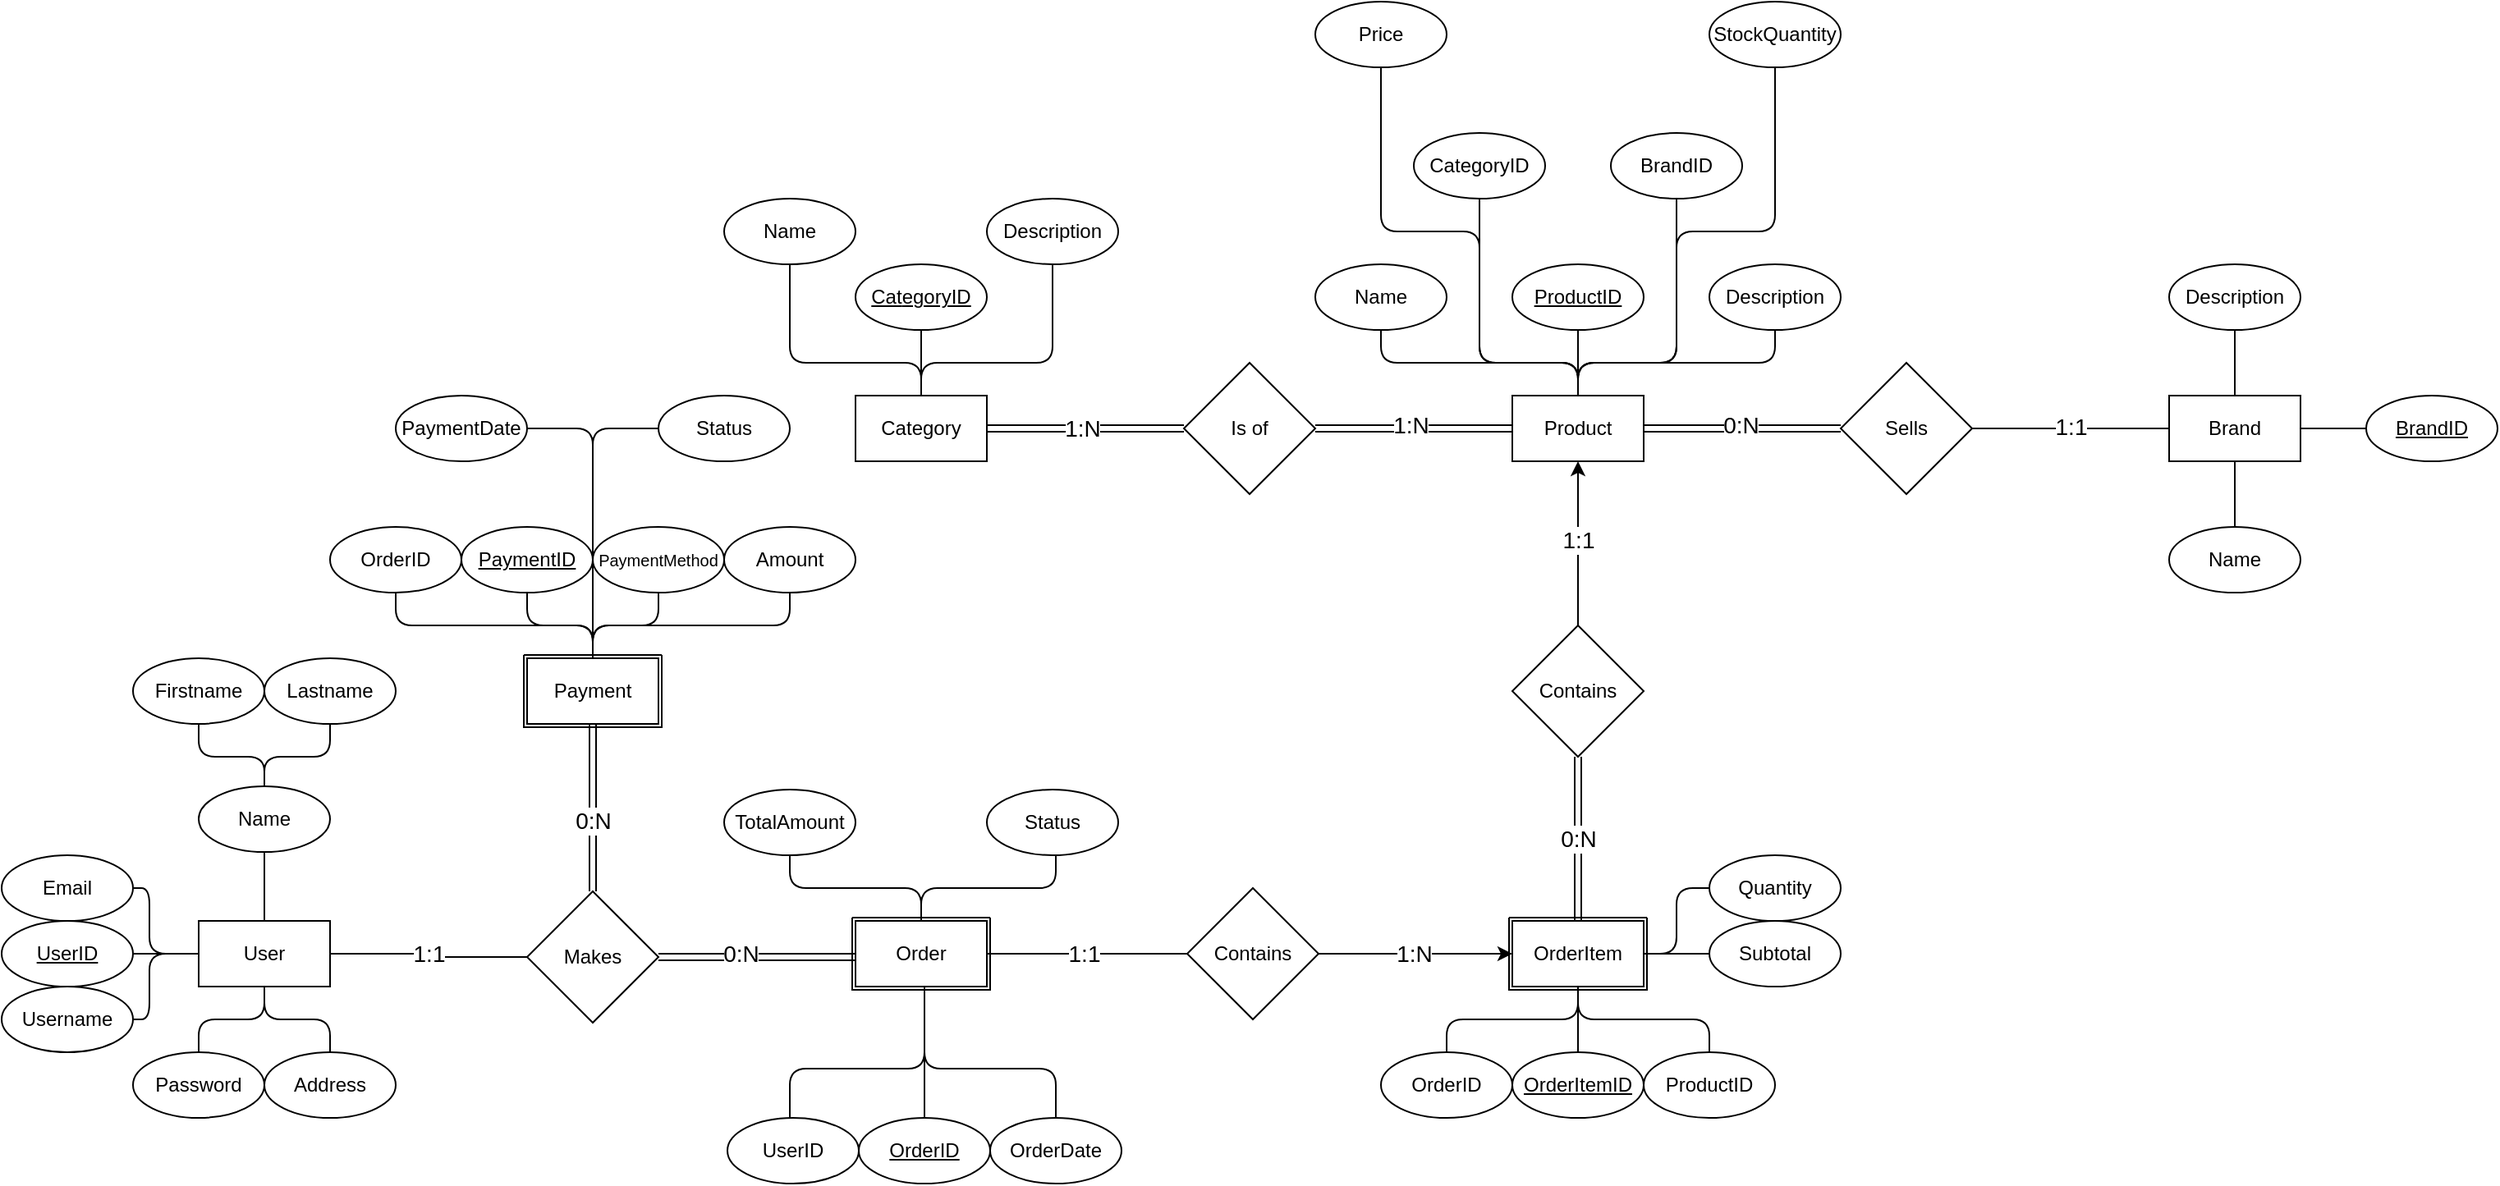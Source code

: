 <mxfile version="26.2.14">
  <diagram name="Page-1" id="viLh9X61BBIF7k07UbUM">
    <mxGraphModel dx="1042" dy="527" grid="1" gridSize="10" guides="1" tooltips="1" connect="1" arrows="1" fold="1" page="1" pageScale="1" pageWidth="1920" pageHeight="1200" math="0" shadow="0">
      <root>
        <mxCell id="0" />
        <mxCell id="1" parent="0" />
        <mxCell id="RrWGtmdC04Ay6vht-ITu-93" value="" style="swimlane;startSize=0;" parent="1" vertex="1">
          <mxGeometry x="318" y="398" width="84" height="44" as="geometry">
            <mxRectangle x="1220" y="230" width="50" height="40" as="alternateBounds" />
          </mxGeometry>
        </mxCell>
        <mxCell id="RrWGtmdC04Ay6vht-ITu-144" style="edgeStyle=orthogonalEdgeStyle;rounded=0;orthogonalLoop=1;jettySize=auto;html=1;shape=link;" parent="1" source="RrWGtmdC04Ay6vht-ITu-104" target="RrWGtmdC04Ay6vht-ITu-137" edge="1">
          <mxGeometry relative="1" as="geometry">
            <Array as="points">
              <mxPoint x="1060" y="260" />
              <mxPoint x="1060" y="260" />
            </Array>
          </mxGeometry>
        </mxCell>
        <mxCell id="RrWGtmdC04Ay6vht-ITu-146" value="&lt;span style=&quot;font-size: 14px;&quot;&gt;0:N&lt;/span&gt;" style="edgeLabel;html=1;align=center;verticalAlign=middle;resizable=0;points=[];" parent="RrWGtmdC04Ay6vht-ITu-144" connectable="0" vertex="1">
          <mxGeometry x="-0.017" y="2" relative="1" as="geometry">
            <mxPoint as="offset" />
          </mxGeometry>
        </mxCell>
        <mxCell id="RrWGtmdC04Ay6vht-ITu-104" value="Product" style="rounded=0;whiteSpace=wrap;html=1;" parent="1" vertex="1">
          <mxGeometry x="920" y="240" width="80" height="40" as="geometry" />
        </mxCell>
        <mxCell id="RrWGtmdC04Ay6vht-ITu-105" value="Category" style="rounded=0;whiteSpace=wrap;html=1;" parent="1" vertex="1">
          <mxGeometry x="520" y="240" width="80" height="40" as="geometry" />
        </mxCell>
        <mxCell id="RrWGtmdC04Ay6vht-ITu-145" style="edgeStyle=orthogonalEdgeStyle;rounded=0;orthogonalLoop=1;jettySize=auto;html=1;endArrow=none;startFill=0;" parent="1" source="RrWGtmdC04Ay6vht-ITu-106" target="RrWGtmdC04Ay6vht-ITu-137" edge="1">
          <mxGeometry relative="1" as="geometry">
            <Array as="points">
              <mxPoint x="1250" y="260" />
              <mxPoint x="1250" y="260" />
            </Array>
          </mxGeometry>
        </mxCell>
        <mxCell id="RrWGtmdC04Ay6vht-ITu-147" value="&lt;font style=&quot;font-size: 14px;&quot;&gt;1:1&lt;/font&gt;" style="edgeLabel;html=1;align=center;verticalAlign=middle;resizable=0;points=[];" parent="RrWGtmdC04Ay6vht-ITu-145" connectable="0" vertex="1">
          <mxGeometry x="-0.001" y="-1" relative="1" as="geometry">
            <mxPoint as="offset" />
          </mxGeometry>
        </mxCell>
        <mxCell id="RrWGtmdC04Ay6vht-ITu-106" value="Brand" style="rounded=0;whiteSpace=wrap;html=1;" parent="1" vertex="1">
          <mxGeometry x="1320" y="240" width="80" height="40" as="geometry" />
        </mxCell>
        <mxCell id="RrWGtmdC04Ay6vht-ITu-107" value="User" style="rounded=0;whiteSpace=wrap;html=1;" parent="1" vertex="1">
          <mxGeometry x="120" y="560" width="80" height="40" as="geometry" />
        </mxCell>
        <mxCell id="RrWGtmdC04Ay6vht-ITu-108" value="Payment" style="rounded=0;whiteSpace=wrap;html=1;" parent="1" vertex="1">
          <mxGeometry x="320" y="400" width="80" height="40" as="geometry" />
        </mxCell>
        <mxCell id="RrWGtmdC04Ay6vht-ITu-112" style="edgeStyle=orthogonalEdgeStyle;rounded=0;orthogonalLoop=1;jettySize=auto;html=1;endArrow=none;startFill=0;" parent="1" source="RrWGtmdC04Ay6vht-ITu-115" target="RrWGtmdC04Ay6vht-ITu-114" edge="1">
          <mxGeometry relative="1" as="geometry">
            <mxPoint x="850" y="740" as="targetPoint" />
          </mxGeometry>
        </mxCell>
        <mxCell id="RrWGtmdC04Ay6vht-ITu-113" value="&lt;font style=&quot;font-size: 14px;&quot;&gt;1:1&lt;/font&gt;" style="edgeLabel;html=1;align=center;verticalAlign=middle;resizable=0;points=[];" parent="RrWGtmdC04Ay6vht-ITu-112" connectable="0" vertex="1">
          <mxGeometry x="-0.22" y="2" relative="1" as="geometry">
            <mxPoint x="11" y="2" as="offset" />
          </mxGeometry>
        </mxCell>
        <mxCell id="RrWGtmdC04Ay6vht-ITu-126" style="edgeStyle=orthogonalEdgeStyle;rounded=0;orthogonalLoop=1;jettySize=auto;html=1;" parent="1" source="RrWGtmdC04Ay6vht-ITu-114" target="RrWGtmdC04Ay6vht-ITu-109" edge="1">
          <mxGeometry relative="1" as="geometry" />
        </mxCell>
        <mxCell id="RrWGtmdC04Ay6vht-ITu-143" value="&lt;font style=&quot;font-size: 14px;&quot;&gt;1:N&lt;/font&gt;" style="edgeLabel;html=1;align=center;verticalAlign=middle;resizable=0;points=[];" parent="RrWGtmdC04Ay6vht-ITu-126" connectable="0" vertex="1">
          <mxGeometry x="-0.016" y="4" relative="1" as="geometry">
            <mxPoint y="4" as="offset" />
          </mxGeometry>
        </mxCell>
        <mxCell id="RrWGtmdC04Ay6vht-ITu-114" value="Contains" style="rhombus;whiteSpace=wrap;html=1;" parent="1" vertex="1">
          <mxGeometry x="722" y="540" width="80" height="80" as="geometry" />
        </mxCell>
        <mxCell id="RrWGtmdC04Ay6vht-ITu-115" value="Order" style="rounded=0;whiteSpace=wrap;html=1;" parent="1" vertex="1">
          <mxGeometry x="520" y="560" width="80" height="40" as="geometry" />
        </mxCell>
        <mxCell id="RrWGtmdC04Ay6vht-ITu-116" value="" style="swimlane;startSize=0;" parent="1" vertex="1">
          <mxGeometry x="918" y="558" width="84" height="44" as="geometry" />
        </mxCell>
        <mxCell id="RrWGtmdC04Ay6vht-ITu-109" value="OrderItem" style="rounded=0;whiteSpace=wrap;html=1;" parent="RrWGtmdC04Ay6vht-ITu-116" vertex="1">
          <mxGeometry x="2" y="2" width="80" height="40" as="geometry" />
        </mxCell>
        <mxCell id="RrWGtmdC04Ay6vht-ITu-117" value="" style="swimlane;startSize=0;" parent="1" vertex="1">
          <mxGeometry x="518" y="558" width="84" height="44" as="geometry">
            <mxRectangle x="1220" y="230" width="50" height="40" as="alternateBounds" />
          </mxGeometry>
        </mxCell>
        <mxCell id="RrWGtmdC04Ay6vht-ITu-123" style="edgeStyle=orthogonalEdgeStyle;rounded=0;orthogonalLoop=1;jettySize=auto;html=1;shape=link;" parent="1" source="RrWGtmdC04Ay6vht-ITu-118" target="RrWGtmdC04Ay6vht-ITu-115" edge="1">
          <mxGeometry relative="1" as="geometry">
            <Array as="points">
              <mxPoint x="490" y="582" />
              <mxPoint x="490" y="582" />
            </Array>
          </mxGeometry>
        </mxCell>
        <mxCell id="RrWGtmdC04Ay6vht-ITu-124" value="&lt;font style=&quot;font-size: 14px;&quot;&gt;0:N&lt;/font&gt;" style="edgeLabel;html=1;align=center;verticalAlign=middle;resizable=0;points=[];" parent="RrWGtmdC04Ay6vht-ITu-123" connectable="0" vertex="1">
          <mxGeometry x="-0.001" y="1" relative="1" as="geometry">
            <mxPoint x="-10" y="-1" as="offset" />
          </mxGeometry>
        </mxCell>
        <mxCell id="RrWGtmdC04Ay6vht-ITu-131" style="edgeStyle=orthogonalEdgeStyle;rounded=0;orthogonalLoop=1;jettySize=auto;html=1;shape=link;" parent="1" source="RrWGtmdC04Ay6vht-ITu-118" target="RrWGtmdC04Ay6vht-ITu-108" edge="1">
          <mxGeometry relative="1" as="geometry" />
        </mxCell>
        <mxCell id="RrWGtmdC04Ay6vht-ITu-132" value="&lt;font style=&quot;font-size: 14px;&quot;&gt;0&lt;/font&gt;&lt;span style=&quot;font-size: 14px; background-color: light-dark(#ffffff, var(--ge-dark-color, #121212)); color: light-dark(rgb(0, 0, 0), rgb(255, 255, 255));&quot;&gt;:N&lt;/span&gt;" style="edgeLabel;html=1;align=center;verticalAlign=middle;resizable=0;points=[];" parent="RrWGtmdC04Ay6vht-ITu-131" connectable="0" vertex="1">
          <mxGeometry x="-0.008" y="1" relative="1" as="geometry">
            <mxPoint x="1" y="7" as="offset" />
          </mxGeometry>
        </mxCell>
        <mxCell id="RrWGtmdC04Ay6vht-ITu-118" value="Makes" style="rhombus;whiteSpace=wrap;html=1;" parent="1" vertex="1">
          <mxGeometry x="320" y="542" width="80" height="80" as="geometry" />
        </mxCell>
        <mxCell id="RrWGtmdC04Ay6vht-ITu-119" style="edgeStyle=orthogonalEdgeStyle;rounded=0;orthogonalLoop=1;jettySize=auto;html=1;endArrow=none;startFill=0;" parent="1" source="RrWGtmdC04Ay6vht-ITu-107" target="RrWGtmdC04Ay6vht-ITu-118" edge="1">
          <mxGeometry relative="1" as="geometry" />
        </mxCell>
        <mxCell id="RrWGtmdC04Ay6vht-ITu-120" value="&lt;font style=&quot;font-size: 14px;&quot;&gt;1:1&lt;/font&gt;" style="edgeLabel;html=1;align=center;verticalAlign=middle;resizable=0;points=[];" parent="RrWGtmdC04Ay6vht-ITu-119" connectable="0" vertex="1">
          <mxGeometry x="0.028" y="-2" relative="1" as="geometry">
            <mxPoint x="-1" y="-4" as="offset" />
          </mxGeometry>
        </mxCell>
        <mxCell id="RrWGtmdC04Ay6vht-ITu-134" style="edgeStyle=orthogonalEdgeStyle;rounded=0;orthogonalLoop=1;jettySize=auto;html=1;endArrow=none;startFill=0;shape=link;" parent="1" source="RrWGtmdC04Ay6vht-ITu-109" target="RrWGtmdC04Ay6vht-ITu-133" edge="1">
          <mxGeometry relative="1" as="geometry" />
        </mxCell>
        <mxCell id="RrWGtmdC04Ay6vht-ITu-229" value="&lt;font style=&quot;font-size: 14px;&quot;&gt;0:N&lt;/font&gt;" style="edgeLabel;html=1;align=center;verticalAlign=middle;resizable=0;points=[];" parent="RrWGtmdC04Ay6vht-ITu-134" connectable="0" vertex="1">
          <mxGeometry x="0.004" relative="1" as="geometry">
            <mxPoint as="offset" />
          </mxGeometry>
        </mxCell>
        <mxCell id="RrWGtmdC04Ay6vht-ITu-135" style="edgeStyle=orthogonalEdgeStyle;rounded=0;orthogonalLoop=1;jettySize=auto;html=1;" parent="1" source="RrWGtmdC04Ay6vht-ITu-133" target="RrWGtmdC04Ay6vht-ITu-104" edge="1">
          <mxGeometry relative="1" as="geometry" />
        </mxCell>
        <mxCell id="RrWGtmdC04Ay6vht-ITu-230" value="&lt;font style=&quot;font-size: 14px;&quot;&gt;1:1&lt;/font&gt;" style="edgeLabel;html=1;align=center;verticalAlign=middle;resizable=0;points=[];" parent="RrWGtmdC04Ay6vht-ITu-135" connectable="0" vertex="1">
          <mxGeometry x="0.049" relative="1" as="geometry">
            <mxPoint as="offset" />
          </mxGeometry>
        </mxCell>
        <mxCell id="RrWGtmdC04Ay6vht-ITu-133" value="Contains" style="rhombus;whiteSpace=wrap;html=1;" parent="1" vertex="1">
          <mxGeometry x="920" y="380" width="80" height="80" as="geometry" />
        </mxCell>
        <mxCell id="RrWGtmdC04Ay6vht-ITu-137" value="Sells" style="rhombus;whiteSpace=wrap;html=1;" parent="1" vertex="1">
          <mxGeometry x="1120" y="220" width="80" height="80" as="geometry" />
        </mxCell>
        <mxCell id="RrWGtmdC04Ay6vht-ITu-139" style="edgeStyle=orthogonalEdgeStyle;rounded=0;orthogonalLoop=1;jettySize=auto;html=1;endArrow=none;startFill=0;shape=link;" parent="1" source="RrWGtmdC04Ay6vht-ITu-138" target="RrWGtmdC04Ay6vht-ITu-104" edge="1">
          <mxGeometry relative="1" as="geometry" />
        </mxCell>
        <mxCell id="RrWGtmdC04Ay6vht-ITu-141" value="&lt;font style=&quot;font-size: 14px;&quot;&gt;1:N&lt;/font&gt;" style="edgeLabel;html=1;align=center;verticalAlign=middle;resizable=0;points=[];" parent="RrWGtmdC04Ay6vht-ITu-139" connectable="0" vertex="1">
          <mxGeometry x="-0.034" y="2" relative="1" as="geometry">
            <mxPoint as="offset" />
          </mxGeometry>
        </mxCell>
        <mxCell id="RrWGtmdC04Ay6vht-ITu-140" style="edgeStyle=orthogonalEdgeStyle;rounded=0;orthogonalLoop=1;jettySize=auto;html=1;shape=link;" parent="1" source="RrWGtmdC04Ay6vht-ITu-138" target="RrWGtmdC04Ay6vht-ITu-105" edge="1">
          <mxGeometry relative="1" as="geometry" />
        </mxCell>
        <mxCell id="RrWGtmdC04Ay6vht-ITu-142" value="&lt;font style=&quot;font-size: 14px;&quot;&gt;1:N&lt;/font&gt;" style="edgeLabel;html=1;align=center;verticalAlign=middle;resizable=0;points=[];" parent="RrWGtmdC04Ay6vht-ITu-140" connectable="0" vertex="1">
          <mxGeometry x="0.034" relative="1" as="geometry">
            <mxPoint as="offset" />
          </mxGeometry>
        </mxCell>
        <mxCell id="RrWGtmdC04Ay6vht-ITu-138" value="Is of" style="rhombus;whiteSpace=wrap;html=1;" parent="1" vertex="1">
          <mxGeometry x="720" y="220" width="80" height="80" as="geometry" />
        </mxCell>
        <mxCell id="RrWGtmdC04Ay6vht-ITu-154" style="edgeStyle=orthogonalEdgeStyle;rounded=1;orthogonalLoop=1;jettySize=auto;html=1;endArrow=none;startFill=0;curved=0;" parent="1" source="RrWGtmdC04Ay6vht-ITu-148" target="RrWGtmdC04Ay6vht-ITu-115" edge="1">
          <mxGeometry relative="1" as="geometry">
            <Array as="points">
              <mxPoint x="480" y="650" />
              <mxPoint x="562" y="650" />
            </Array>
          </mxGeometry>
        </mxCell>
        <mxCell id="RrWGtmdC04Ay6vht-ITu-148" value="UserID" style="ellipse;whiteSpace=wrap;html=1;" parent="1" vertex="1">
          <mxGeometry x="442" y="680" width="80" height="40" as="geometry" />
        </mxCell>
        <mxCell id="RrWGtmdC04Ay6vht-ITu-153" style="edgeStyle=orthogonalEdgeStyle;rounded=1;orthogonalLoop=1;jettySize=auto;html=1;endArrow=none;startFill=0;curved=0;" parent="1" source="RrWGtmdC04Ay6vht-ITu-149" target="RrWGtmdC04Ay6vht-ITu-115" edge="1">
          <mxGeometry relative="1" as="geometry">
            <mxPoint x="550" y="630" as="targetPoint" />
            <Array as="points">
              <mxPoint x="562" y="620" />
              <mxPoint x="562" y="620" />
            </Array>
          </mxGeometry>
        </mxCell>
        <mxCell id="RrWGtmdC04Ay6vht-ITu-149" value="&lt;u&gt;OrderID&lt;/u&gt;" style="ellipse;whiteSpace=wrap;html=1;" parent="1" vertex="1">
          <mxGeometry x="522" y="680" width="80" height="40" as="geometry" />
        </mxCell>
        <mxCell id="RrWGtmdC04Ay6vht-ITu-155" style="edgeStyle=orthogonalEdgeStyle;rounded=1;orthogonalLoop=1;jettySize=auto;html=1;endArrow=none;startFill=0;curved=0;" parent="1" source="RrWGtmdC04Ay6vht-ITu-150" target="RrWGtmdC04Ay6vht-ITu-115" edge="1">
          <mxGeometry relative="1" as="geometry">
            <Array as="points">
              <mxPoint x="642" y="650" />
              <mxPoint x="562" y="650" />
            </Array>
          </mxGeometry>
        </mxCell>
        <mxCell id="RrWGtmdC04Ay6vht-ITu-150" value="OrderDate" style="ellipse;whiteSpace=wrap;html=1;" parent="1" vertex="1">
          <mxGeometry x="602" y="680" width="80" height="40" as="geometry" />
        </mxCell>
        <mxCell id="RrWGtmdC04Ay6vht-ITu-157" style="edgeStyle=orthogonalEdgeStyle;rounded=1;orthogonalLoop=1;jettySize=auto;html=1;curved=0;endArrow=none;startFill=0;" parent="1" source="RrWGtmdC04Ay6vht-ITu-151" target="RrWGtmdC04Ay6vht-ITu-115" edge="1">
          <mxGeometry relative="1" as="geometry">
            <Array as="points">
              <mxPoint x="642" y="540" />
              <mxPoint x="560" y="540" />
            </Array>
          </mxGeometry>
        </mxCell>
        <mxCell id="RrWGtmdC04Ay6vht-ITu-151" value="Status" style="ellipse;whiteSpace=wrap;html=1;" parent="1" vertex="1">
          <mxGeometry x="600" y="480" width="80" height="40" as="geometry" />
        </mxCell>
        <mxCell id="RrWGtmdC04Ay6vht-ITu-156" style="edgeStyle=orthogonalEdgeStyle;rounded=1;orthogonalLoop=1;jettySize=auto;html=1;endArrow=none;startFill=0;curved=0;" parent="1" source="RrWGtmdC04Ay6vht-ITu-152" target="RrWGtmdC04Ay6vht-ITu-115" edge="1">
          <mxGeometry relative="1" as="geometry" />
        </mxCell>
        <mxCell id="RrWGtmdC04Ay6vht-ITu-152" value="TotalAmount" style="ellipse;whiteSpace=wrap;html=1;" parent="1" vertex="1">
          <mxGeometry x="440" y="480" width="80" height="40" as="geometry" />
        </mxCell>
        <mxCell id="RrWGtmdC04Ay6vht-ITu-170" style="edgeStyle=orthogonalEdgeStyle;rounded=1;orthogonalLoop=1;jettySize=auto;html=1;curved=0;endArrow=none;startFill=0;" parent="1" source="RrWGtmdC04Ay6vht-ITu-158" target="RrWGtmdC04Ay6vht-ITu-107" edge="1">
          <mxGeometry relative="1" as="geometry" />
        </mxCell>
        <mxCell id="RrWGtmdC04Ay6vht-ITu-158" value="&lt;u&gt;UserID&lt;/u&gt;" style="ellipse;whiteSpace=wrap;html=1;" parent="1" vertex="1">
          <mxGeometry y="560" width="80" height="40" as="geometry" />
        </mxCell>
        <mxCell id="RrWGtmdC04Ay6vht-ITu-172" style="edgeStyle=orthogonalEdgeStyle;rounded=1;orthogonalLoop=1;jettySize=auto;html=1;endArrow=none;startFill=0;curved=0;" parent="1" source="RrWGtmdC04Ay6vht-ITu-159" target="RrWGtmdC04Ay6vht-ITu-107" edge="1">
          <mxGeometry relative="1" as="geometry">
            <Array as="points">
              <mxPoint x="90" y="620" />
              <mxPoint x="90" y="580" />
            </Array>
          </mxGeometry>
        </mxCell>
        <mxCell id="RrWGtmdC04Ay6vht-ITu-159" value="Username" style="ellipse;whiteSpace=wrap;html=1;" parent="1" vertex="1">
          <mxGeometry y="600" width="80" height="40" as="geometry" />
        </mxCell>
        <mxCell id="RrWGtmdC04Ay6vht-ITu-173" style="edgeStyle=orthogonalEdgeStyle;rounded=1;orthogonalLoop=1;jettySize=auto;html=1;curved=0;endArrow=none;startFill=0;" parent="1" source="RrWGtmdC04Ay6vht-ITu-160" target="RrWGtmdC04Ay6vht-ITu-107" edge="1">
          <mxGeometry relative="1" as="geometry" />
        </mxCell>
        <mxCell id="RrWGtmdC04Ay6vht-ITu-160" value="Password" style="ellipse;whiteSpace=wrap;html=1;" parent="1" vertex="1">
          <mxGeometry x="80" y="640" width="80" height="40" as="geometry" />
        </mxCell>
        <mxCell id="RrWGtmdC04Ay6vht-ITu-171" style="edgeStyle=orthogonalEdgeStyle;rounded=1;orthogonalLoop=1;jettySize=auto;html=1;curved=0;endArrow=none;startFill=0;" parent="1" source="RrWGtmdC04Ay6vht-ITu-161" target="RrWGtmdC04Ay6vht-ITu-107" edge="1">
          <mxGeometry relative="1" as="geometry">
            <Array as="points">
              <mxPoint x="90" y="540" />
              <mxPoint x="90" y="580" />
            </Array>
          </mxGeometry>
        </mxCell>
        <mxCell id="RrWGtmdC04Ay6vht-ITu-161" value="Email" style="ellipse;whiteSpace=wrap;html=1;" parent="1" vertex="1">
          <mxGeometry y="520" width="80" height="40" as="geometry" />
        </mxCell>
        <mxCell id="RrWGtmdC04Ay6vht-ITu-174" style="edgeStyle=orthogonalEdgeStyle;rounded=1;orthogonalLoop=1;jettySize=auto;html=1;curved=0;endArrow=none;startFill=0;" parent="1" source="RrWGtmdC04Ay6vht-ITu-162" target="RrWGtmdC04Ay6vht-ITu-107" edge="1">
          <mxGeometry relative="1" as="geometry" />
        </mxCell>
        <mxCell id="RrWGtmdC04Ay6vht-ITu-162" value="Address" style="ellipse;whiteSpace=wrap;html=1;" parent="1" vertex="1">
          <mxGeometry x="160" y="640" width="80" height="40" as="geometry" />
        </mxCell>
        <mxCell id="RrWGtmdC04Ay6vht-ITu-169" style="edgeStyle=orthogonalEdgeStyle;rounded=1;orthogonalLoop=1;jettySize=auto;html=1;curved=0;endArrow=none;startFill=0;" parent="1" source="RrWGtmdC04Ay6vht-ITu-163" target="RrWGtmdC04Ay6vht-ITu-107" edge="1">
          <mxGeometry relative="1" as="geometry" />
        </mxCell>
        <mxCell id="RrWGtmdC04Ay6vht-ITu-163" value="Name" style="ellipse;whiteSpace=wrap;html=1;" parent="1" vertex="1">
          <mxGeometry x="120" y="478" width="80" height="40" as="geometry" />
        </mxCell>
        <mxCell id="RrWGtmdC04Ay6vht-ITu-168" style="edgeStyle=orthogonalEdgeStyle;rounded=1;orthogonalLoop=1;jettySize=auto;html=1;curved=0;endArrow=none;startFill=0;" parent="1" source="RrWGtmdC04Ay6vht-ITu-164" target="RrWGtmdC04Ay6vht-ITu-163" edge="1">
          <mxGeometry relative="1" as="geometry" />
        </mxCell>
        <mxCell id="RrWGtmdC04Ay6vht-ITu-164" value="Firstname" style="ellipse;whiteSpace=wrap;html=1;" parent="1" vertex="1">
          <mxGeometry x="80" y="400" width="80" height="40" as="geometry" />
        </mxCell>
        <mxCell id="RrWGtmdC04Ay6vht-ITu-166" style="edgeStyle=orthogonalEdgeStyle;rounded=1;orthogonalLoop=1;jettySize=auto;html=1;curved=0;endArrow=none;startFill=0;" parent="1" source="RrWGtmdC04Ay6vht-ITu-165" target="RrWGtmdC04Ay6vht-ITu-163" edge="1">
          <mxGeometry relative="1" as="geometry" />
        </mxCell>
        <mxCell id="RrWGtmdC04Ay6vht-ITu-165" value="Lastname" style="ellipse;whiteSpace=wrap;html=1;" parent="1" vertex="1">
          <mxGeometry x="160" y="400" width="80" height="40" as="geometry" />
        </mxCell>
        <mxCell id="RrWGtmdC04Ay6vht-ITu-184" style="edgeStyle=orthogonalEdgeStyle;rounded=1;orthogonalLoop=1;jettySize=auto;html=1;endArrow=none;startFill=0;curved=0;" parent="1" source="RrWGtmdC04Ay6vht-ITu-175" target="RrWGtmdC04Ay6vht-ITu-108" edge="1">
          <mxGeometry relative="1" as="geometry">
            <Array as="points">
              <mxPoint x="480" y="380" />
              <mxPoint x="360" y="380" />
            </Array>
          </mxGeometry>
        </mxCell>
        <mxCell id="RrWGtmdC04Ay6vht-ITu-175" value="Amount" style="ellipse;whiteSpace=wrap;html=1;" parent="1" vertex="1">
          <mxGeometry x="440" y="320" width="80" height="40" as="geometry" />
        </mxCell>
        <mxCell id="RrWGtmdC04Ay6vht-ITu-183" style="edgeStyle=orthogonalEdgeStyle;rounded=1;orthogonalLoop=1;jettySize=auto;html=1;endArrow=none;startFill=0;curved=0;" parent="1" source="RrWGtmdC04Ay6vht-ITu-176" target="RrWGtmdC04Ay6vht-ITu-108" edge="1">
          <mxGeometry relative="1" as="geometry">
            <Array as="points">
              <mxPoint x="240" y="380" />
              <mxPoint x="360" y="380" />
            </Array>
          </mxGeometry>
        </mxCell>
        <mxCell id="RrWGtmdC04Ay6vht-ITu-176" value="OrderID" style="ellipse;whiteSpace=wrap;html=1;" parent="1" vertex="1">
          <mxGeometry x="200" y="320" width="80" height="40" as="geometry" />
        </mxCell>
        <mxCell id="RrWGtmdC04Ay6vht-ITu-181" style="edgeStyle=orthogonalEdgeStyle;rounded=1;orthogonalLoop=1;jettySize=auto;html=1;endArrow=none;startFill=0;curved=0;" parent="1" source="RrWGtmdC04Ay6vht-ITu-177" target="RrWGtmdC04Ay6vht-ITu-108" edge="1">
          <mxGeometry relative="1" as="geometry">
            <Array as="points">
              <mxPoint x="400" y="380" />
              <mxPoint x="360" y="380" />
            </Array>
          </mxGeometry>
        </mxCell>
        <mxCell id="RrWGtmdC04Ay6vht-ITu-177" value="&lt;font style=&quot;font-size: 10px;&quot;&gt;PaymentMethod&lt;/font&gt;" style="ellipse;whiteSpace=wrap;html=1;" parent="1" vertex="1">
          <mxGeometry x="360" y="320" width="80" height="40" as="geometry" />
        </mxCell>
        <mxCell id="RrWGtmdC04Ay6vht-ITu-186" style="edgeStyle=orthogonalEdgeStyle;rounded=1;orthogonalLoop=1;jettySize=auto;html=1;curved=0;endArrow=none;startFill=0;" parent="1" source="RrWGtmdC04Ay6vht-ITu-178" target="RrWGtmdC04Ay6vht-ITu-108" edge="1">
          <mxGeometry relative="1" as="geometry">
            <Array as="points">
              <mxPoint x="360" y="260" />
            </Array>
          </mxGeometry>
        </mxCell>
        <mxCell id="RrWGtmdC04Ay6vht-ITu-178" value="PaymentDate" style="ellipse;whiteSpace=wrap;html=1;" parent="1" vertex="1">
          <mxGeometry x="240" y="240" width="80" height="40" as="geometry" />
        </mxCell>
        <mxCell id="RrWGtmdC04Ay6vht-ITu-185" style="edgeStyle=orthogonalEdgeStyle;rounded=1;orthogonalLoop=1;jettySize=auto;html=1;curved=0;endArrow=none;startFill=0;" parent="1" source="RrWGtmdC04Ay6vht-ITu-179" target="RrWGtmdC04Ay6vht-ITu-108" edge="1">
          <mxGeometry relative="1" as="geometry">
            <Array as="points">
              <mxPoint x="360" y="260" />
            </Array>
          </mxGeometry>
        </mxCell>
        <mxCell id="RrWGtmdC04Ay6vht-ITu-179" value="Status" style="ellipse;whiteSpace=wrap;html=1;" parent="1" vertex="1">
          <mxGeometry x="400" y="240" width="80" height="40" as="geometry" />
        </mxCell>
        <mxCell id="RrWGtmdC04Ay6vht-ITu-182" style="edgeStyle=orthogonalEdgeStyle;rounded=1;orthogonalLoop=1;jettySize=auto;html=1;curved=0;endArrow=none;startFill=0;" parent="1" source="RrWGtmdC04Ay6vht-ITu-180" target="RrWGtmdC04Ay6vht-ITu-108" edge="1">
          <mxGeometry relative="1" as="geometry">
            <Array as="points">
              <mxPoint x="320" y="380" />
              <mxPoint x="360" y="380" />
            </Array>
          </mxGeometry>
        </mxCell>
        <mxCell id="RrWGtmdC04Ay6vht-ITu-180" value="&lt;u&gt;PaymentID&lt;/u&gt;" style="ellipse;whiteSpace=wrap;html=1;" parent="1" vertex="1">
          <mxGeometry x="280" y="320" width="80" height="40" as="geometry" />
        </mxCell>
        <mxCell id="RrWGtmdC04Ay6vht-ITu-194" style="edgeStyle=orthogonalEdgeStyle;rounded=1;orthogonalLoop=1;jettySize=auto;html=1;curved=0;endArrow=none;startFill=0;" parent="1" source="RrWGtmdC04Ay6vht-ITu-190" target="RrWGtmdC04Ay6vht-ITu-106" edge="1">
          <mxGeometry relative="1" as="geometry" />
        </mxCell>
        <mxCell id="RrWGtmdC04Ay6vht-ITu-190" value="&lt;u&gt;BrandID&lt;/u&gt;" style="ellipse;whiteSpace=wrap;html=1;" parent="1" vertex="1">
          <mxGeometry x="1440" y="240" width="80" height="40" as="geometry" />
        </mxCell>
        <mxCell id="RrWGtmdC04Ay6vht-ITu-191" value="Name" style="ellipse;whiteSpace=wrap;html=1;" parent="1" vertex="1">
          <mxGeometry x="1320" y="320" width="80" height="40" as="geometry" />
        </mxCell>
        <mxCell id="RrWGtmdC04Ay6vht-ITu-193" style="edgeStyle=orthogonalEdgeStyle;rounded=1;orthogonalLoop=1;jettySize=auto;html=1;curved=0;endArrow=none;startFill=0;" parent="1" source="RrWGtmdC04Ay6vht-ITu-192" target="RrWGtmdC04Ay6vht-ITu-106" edge="1">
          <mxGeometry relative="1" as="geometry" />
        </mxCell>
        <mxCell id="RrWGtmdC04Ay6vht-ITu-192" value="Description" style="ellipse;whiteSpace=wrap;html=1;" parent="1" vertex="1">
          <mxGeometry x="1320" y="160" width="80" height="40" as="geometry" />
        </mxCell>
        <mxCell id="RrWGtmdC04Ay6vht-ITu-195" style="edgeStyle=orthogonalEdgeStyle;rounded=1;orthogonalLoop=1;jettySize=auto;html=1;curved=0;endArrow=none;startFill=0;" parent="1" source="RrWGtmdC04Ay6vht-ITu-191" target="RrWGtmdC04Ay6vht-ITu-106" edge="1">
          <mxGeometry relative="1" as="geometry" />
        </mxCell>
        <mxCell id="RrWGtmdC04Ay6vht-ITu-196" value="&lt;u&gt;Cat&lt;span style=&quot;background-color: transparent; color: light-dark(rgb(0, 0, 0), rgb(255, 255, 255));&quot;&gt;egoryID&lt;/span&gt;&lt;/u&gt;" style="ellipse;whiteSpace=wrap;html=1;" parent="1" vertex="1">
          <mxGeometry x="520" y="160" width="80" height="40" as="geometry" />
        </mxCell>
        <mxCell id="RrWGtmdC04Ay6vht-ITu-197" style="edgeStyle=orthogonalEdgeStyle;rounded=1;orthogonalLoop=1;jettySize=auto;html=1;curved=0;endArrow=none;startFill=0;" parent="1" source="RrWGtmdC04Ay6vht-ITu-196" target="RrWGtmdC04Ay6vht-ITu-105" edge="1">
          <mxGeometry relative="1" as="geometry">
            <mxPoint x="560" y="240" as="targetPoint" />
            <Array as="points" />
          </mxGeometry>
        </mxCell>
        <mxCell id="RrWGtmdC04Ay6vht-ITu-198" value="Name" style="ellipse;whiteSpace=wrap;html=1;" parent="1" vertex="1">
          <mxGeometry x="440" y="120" width="80" height="40" as="geometry" />
        </mxCell>
        <mxCell id="RrWGtmdC04Ay6vht-ITu-199" style="edgeStyle=orthogonalEdgeStyle;rounded=1;orthogonalLoop=1;jettySize=auto;html=1;endArrow=none;startFill=0;curved=0;" parent="1" source="RrWGtmdC04Ay6vht-ITu-198" target="RrWGtmdC04Ay6vht-ITu-105" edge="1">
          <mxGeometry relative="1" as="geometry">
            <mxPoint x="560" y="240" as="targetPoint" />
            <Array as="points">
              <mxPoint x="480" y="220" />
              <mxPoint x="560" y="220" />
            </Array>
          </mxGeometry>
        </mxCell>
        <mxCell id="RrWGtmdC04Ay6vht-ITu-200" value="Description" style="ellipse;whiteSpace=wrap;html=1;" parent="1" vertex="1">
          <mxGeometry x="600" y="120" width="80" height="40" as="geometry" />
        </mxCell>
        <mxCell id="RrWGtmdC04Ay6vht-ITu-201" style="edgeStyle=orthogonalEdgeStyle;rounded=1;orthogonalLoop=1;jettySize=auto;html=1;endArrow=none;startFill=0;curved=0;" parent="1" source="RrWGtmdC04Ay6vht-ITu-200" target="RrWGtmdC04Ay6vht-ITu-105" edge="1">
          <mxGeometry relative="1" as="geometry">
            <mxPoint x="560" y="240" as="targetPoint" />
            <Array as="points">
              <mxPoint x="640" y="220" />
              <mxPoint x="560" y="220" />
            </Array>
          </mxGeometry>
        </mxCell>
        <mxCell id="RrWGtmdC04Ay6vht-ITu-210" style="edgeStyle=orthogonalEdgeStyle;rounded=1;orthogonalLoop=1;jettySize=auto;html=1;curved=0;endArrow=none;startFill=0;" parent="1" source="RrWGtmdC04Ay6vht-ITu-202" target="RrWGtmdC04Ay6vht-ITu-104" edge="1">
          <mxGeometry relative="1" as="geometry" />
        </mxCell>
        <mxCell id="RrWGtmdC04Ay6vht-ITu-202" value="&lt;u&gt;ProductID&lt;/u&gt;" style="ellipse;whiteSpace=wrap;html=1;" parent="1" vertex="1">
          <mxGeometry x="920" y="160" width="80" height="40" as="geometry" />
        </mxCell>
        <mxCell id="RrWGtmdC04Ay6vht-ITu-212" style="edgeStyle=orthogonalEdgeStyle;rounded=1;orthogonalLoop=1;jettySize=auto;html=1;curved=0;endArrow=none;startFill=0;" parent="1" source="RrWGtmdC04Ay6vht-ITu-203" target="RrWGtmdC04Ay6vht-ITu-104" edge="1">
          <mxGeometry relative="1" as="geometry">
            <Array as="points">
              <mxPoint x="840" y="220" />
              <mxPoint x="960" y="220" />
            </Array>
          </mxGeometry>
        </mxCell>
        <mxCell id="RrWGtmdC04Ay6vht-ITu-203" value="Name" style="ellipse;whiteSpace=wrap;html=1;" parent="1" vertex="1">
          <mxGeometry x="800" y="160" width="80" height="40" as="geometry" />
        </mxCell>
        <mxCell id="RrWGtmdC04Ay6vht-ITu-211" style="edgeStyle=orthogonalEdgeStyle;rounded=1;orthogonalLoop=1;jettySize=auto;html=1;curved=0;endArrow=none;startFill=0;" parent="1" source="RrWGtmdC04Ay6vht-ITu-204" target="RrWGtmdC04Ay6vht-ITu-104" edge="1">
          <mxGeometry relative="1" as="geometry">
            <Array as="points">
              <mxPoint x="1080" y="220" />
              <mxPoint x="960" y="220" />
            </Array>
          </mxGeometry>
        </mxCell>
        <mxCell id="RrWGtmdC04Ay6vht-ITu-204" value="Description" style="ellipse;whiteSpace=wrap;html=1;" parent="1" vertex="1">
          <mxGeometry x="1040" y="160" width="80" height="40" as="geometry" />
        </mxCell>
        <mxCell id="RrWGtmdC04Ay6vht-ITu-216" style="edgeStyle=orthogonalEdgeStyle;rounded=1;orthogonalLoop=1;jettySize=auto;html=1;endArrow=none;startFill=0;curved=0;" parent="1" source="RrWGtmdC04Ay6vht-ITu-205" target="RrWGtmdC04Ay6vht-ITu-104" edge="1">
          <mxGeometry relative="1" as="geometry">
            <Array as="points">
              <mxPoint x="840" y="140" />
              <mxPoint x="900" y="140" />
              <mxPoint x="900" y="220" />
              <mxPoint x="960" y="220" />
            </Array>
          </mxGeometry>
        </mxCell>
        <mxCell id="RrWGtmdC04Ay6vht-ITu-205" value="Price" style="ellipse;whiteSpace=wrap;html=1;" parent="1" vertex="1">
          <mxGeometry x="800" width="80" height="40" as="geometry" />
        </mxCell>
        <mxCell id="RrWGtmdC04Ay6vht-ITu-215" style="edgeStyle=orthogonalEdgeStyle;rounded=1;orthogonalLoop=1;jettySize=auto;html=1;curved=0;endArrow=none;startFill=0;" parent="1" source="RrWGtmdC04Ay6vht-ITu-206" target="RrWGtmdC04Ay6vht-ITu-104" edge="1">
          <mxGeometry relative="1" as="geometry">
            <Array as="points">
              <mxPoint x="1080" y="140" />
              <mxPoint x="1020" y="140" />
              <mxPoint x="1020" y="220" />
              <mxPoint x="960" y="220" />
            </Array>
          </mxGeometry>
        </mxCell>
        <mxCell id="RrWGtmdC04Ay6vht-ITu-206" value="StockQuantity" style="ellipse;whiteSpace=wrap;html=1;" parent="1" vertex="1">
          <mxGeometry x="1040" width="80" height="40" as="geometry" />
        </mxCell>
        <mxCell id="RrWGtmdC04Ay6vht-ITu-213" style="edgeStyle=orthogonalEdgeStyle;rounded=1;orthogonalLoop=1;jettySize=auto;html=1;curved=0;endArrow=none;startFill=0;" parent="1" source="RrWGtmdC04Ay6vht-ITu-207" target="RrWGtmdC04Ay6vht-ITu-104" edge="1">
          <mxGeometry relative="1" as="geometry">
            <Array as="points">
              <mxPoint x="1020" y="220" />
              <mxPoint x="960" y="220" />
            </Array>
          </mxGeometry>
        </mxCell>
        <mxCell id="RrWGtmdC04Ay6vht-ITu-207" value="BrandID" style="ellipse;whiteSpace=wrap;html=1;" parent="1" vertex="1">
          <mxGeometry x="980" y="80" width="80" height="40" as="geometry" />
        </mxCell>
        <mxCell id="RrWGtmdC04Ay6vht-ITu-214" style="edgeStyle=orthogonalEdgeStyle;rounded=1;orthogonalLoop=1;jettySize=auto;html=1;curved=0;endArrow=none;startFill=0;" parent="1" source="RrWGtmdC04Ay6vht-ITu-208" target="RrWGtmdC04Ay6vht-ITu-104" edge="1">
          <mxGeometry relative="1" as="geometry">
            <Array as="points">
              <mxPoint x="900" y="220" />
              <mxPoint x="960" y="220" />
            </Array>
          </mxGeometry>
        </mxCell>
        <mxCell id="RrWGtmdC04Ay6vht-ITu-208" value="Cat&lt;span style=&quot;background-color: transparent; color: light-dark(rgb(0, 0, 0), rgb(255, 255, 255));&quot;&gt;egoryID&lt;/span&gt;" style="ellipse;whiteSpace=wrap;html=1;" parent="1" vertex="1">
          <mxGeometry x="860" y="80" width="80" height="40" as="geometry" />
        </mxCell>
        <mxCell id="RrWGtmdC04Ay6vht-ITu-222" style="edgeStyle=orthogonalEdgeStyle;rounded=1;orthogonalLoop=1;jettySize=auto;html=1;curved=0;endArrow=none;startFill=0;" parent="1" source="RrWGtmdC04Ay6vht-ITu-217" target="RrWGtmdC04Ay6vht-ITu-109" edge="1">
          <mxGeometry relative="1" as="geometry" />
        </mxCell>
        <mxCell id="RrWGtmdC04Ay6vht-ITu-217" value="&lt;u&gt;OrderItemID&lt;/u&gt;" style="ellipse;whiteSpace=wrap;html=1;" parent="1" vertex="1">
          <mxGeometry x="920" y="640" width="80" height="40" as="geometry" />
        </mxCell>
        <mxCell id="RrWGtmdC04Ay6vht-ITu-223" style="edgeStyle=orthogonalEdgeStyle;rounded=1;orthogonalLoop=1;jettySize=auto;html=1;curved=0;endArrow=none;startFill=0;" parent="1" source="RrWGtmdC04Ay6vht-ITu-218" target="RrWGtmdC04Ay6vht-ITu-109" edge="1">
          <mxGeometry relative="1" as="geometry" />
        </mxCell>
        <mxCell id="RrWGtmdC04Ay6vht-ITu-218" value="OrderID" style="ellipse;whiteSpace=wrap;html=1;" parent="1" vertex="1">
          <mxGeometry x="840" y="640" width="80" height="40" as="geometry" />
        </mxCell>
        <mxCell id="RrWGtmdC04Ay6vht-ITu-224" style="edgeStyle=orthogonalEdgeStyle;rounded=1;orthogonalLoop=1;jettySize=auto;html=1;curved=0;endArrow=none;startFill=0;" parent="1" source="RrWGtmdC04Ay6vht-ITu-219" target="RrWGtmdC04Ay6vht-ITu-109" edge="1">
          <mxGeometry relative="1" as="geometry" />
        </mxCell>
        <mxCell id="RrWGtmdC04Ay6vht-ITu-219" value="ProductID" style="ellipse;whiteSpace=wrap;html=1;" parent="1" vertex="1">
          <mxGeometry x="1000" y="640" width="80" height="40" as="geometry" />
        </mxCell>
        <mxCell id="RrWGtmdC04Ay6vht-ITu-226" style="edgeStyle=orthogonalEdgeStyle;rounded=1;orthogonalLoop=1;jettySize=auto;html=1;curved=0;endArrow=none;startFill=0;" parent="1" source="RrWGtmdC04Ay6vht-ITu-220" target="RrWGtmdC04Ay6vht-ITu-109" edge="1">
          <mxGeometry relative="1" as="geometry" />
        </mxCell>
        <mxCell id="RrWGtmdC04Ay6vht-ITu-220" value="Quantity" style="ellipse;whiteSpace=wrap;html=1;" parent="1" vertex="1">
          <mxGeometry x="1040" y="520" width="80" height="40" as="geometry" />
        </mxCell>
        <mxCell id="RrWGtmdC04Ay6vht-ITu-225" style="edgeStyle=orthogonalEdgeStyle;rounded=1;orthogonalLoop=1;jettySize=auto;html=1;curved=0;endArrow=none;startFill=0;" parent="1" source="RrWGtmdC04Ay6vht-ITu-221" target="RrWGtmdC04Ay6vht-ITu-109" edge="1">
          <mxGeometry relative="1" as="geometry" />
        </mxCell>
        <mxCell id="RrWGtmdC04Ay6vht-ITu-221" value="Subtotal" style="ellipse;whiteSpace=wrap;html=1;" parent="1" vertex="1">
          <mxGeometry x="1040" y="560" width="80" height="40" as="geometry" />
        </mxCell>
      </root>
    </mxGraphModel>
  </diagram>
</mxfile>
